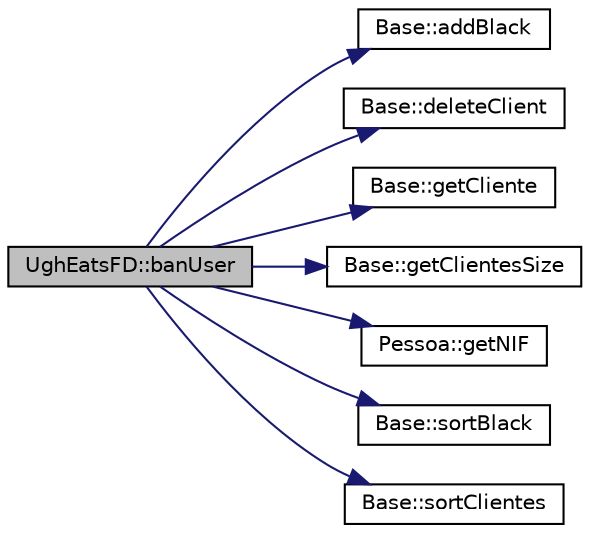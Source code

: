 digraph "UghEatsFD::banUser"
{
 // LATEX_PDF_SIZE
  edge [fontname="Helvetica",fontsize="10",labelfontname="Helvetica",labelfontsize="10"];
  node [fontname="Helvetica",fontsize="10",shape=record];
  rankdir="LR";
  Node1 [label="UghEatsFD::banUser",height=0.2,width=0.4,color="black", fillcolor="grey75", style="filled", fontcolor="black",tooltip="Permite o utilizador banir um cliente."];
  Node1 -> Node2 [color="midnightblue",fontsize="10",style="solid"];
  Node2 [label="Base::addBlack",height=0.2,width=0.4,color="black", fillcolor="white", style="filled",URL="$class_base.html#a38e5e57fd4ebee40a932147dd0ab4034",tooltip="Adder de um cliente a lista negra."];
  Node1 -> Node3 [color="midnightblue",fontsize="10",style="solid"];
  Node3 [label="Base::deleteClient",height=0.2,width=0.4,color="black", fillcolor="white", style="filled",URL="$class_base.html#a555b2f74b2f1de2fa385aabc042e32cf",tooltip="Remove um cliente do vetor de clientes."];
  Node1 -> Node4 [color="midnightblue",fontsize="10",style="solid"];
  Node4 [label="Base::getCliente",height=0.2,width=0.4,color="black", fillcolor="white", style="filled",URL="$class_base.html#a03a84054f061b0741832190dbb185f2b",tooltip="Getter do cliente de indice i."];
  Node1 -> Node5 [color="midnightblue",fontsize="10",style="solid"];
  Node5 [label="Base::getClientesSize",height=0.2,width=0.4,color="black", fillcolor="white", style="filled",URL="$class_base.html#a79706f5078ba16ccb1908cafcf1303e9",tooltip="Getter do tamanho do vetor clientes."];
  Node1 -> Node6 [color="midnightblue",fontsize="10",style="solid"];
  Node6 [label="Pessoa::getNIF",height=0.2,width=0.4,color="black", fillcolor="white", style="filled",URL="$class_pessoa.html#ae1cc59b702e5292fee75c6165f71e31a",tooltip="Permite obter o NIF da pessoa."];
  Node1 -> Node7 [color="midnightblue",fontsize="10",style="solid"];
  Node7 [label="Base::sortBlack",height=0.2,width=0.4,color="black", fillcolor="white", style="filled",URL="$class_base.html#ada2f9a617cbdbfb76c6f0ec97274ee22",tooltip="Da sort a lista negra."];
  Node1 -> Node8 [color="midnightblue",fontsize="10",style="solid"];
  Node8 [label="Base::sortClientes",height=0.2,width=0.4,color="black", fillcolor="white", style="filled",URL="$class_base.html#a49d0432d4ef67d4832214c59f9a247ae",tooltip="Da sort aos clientes."];
}
